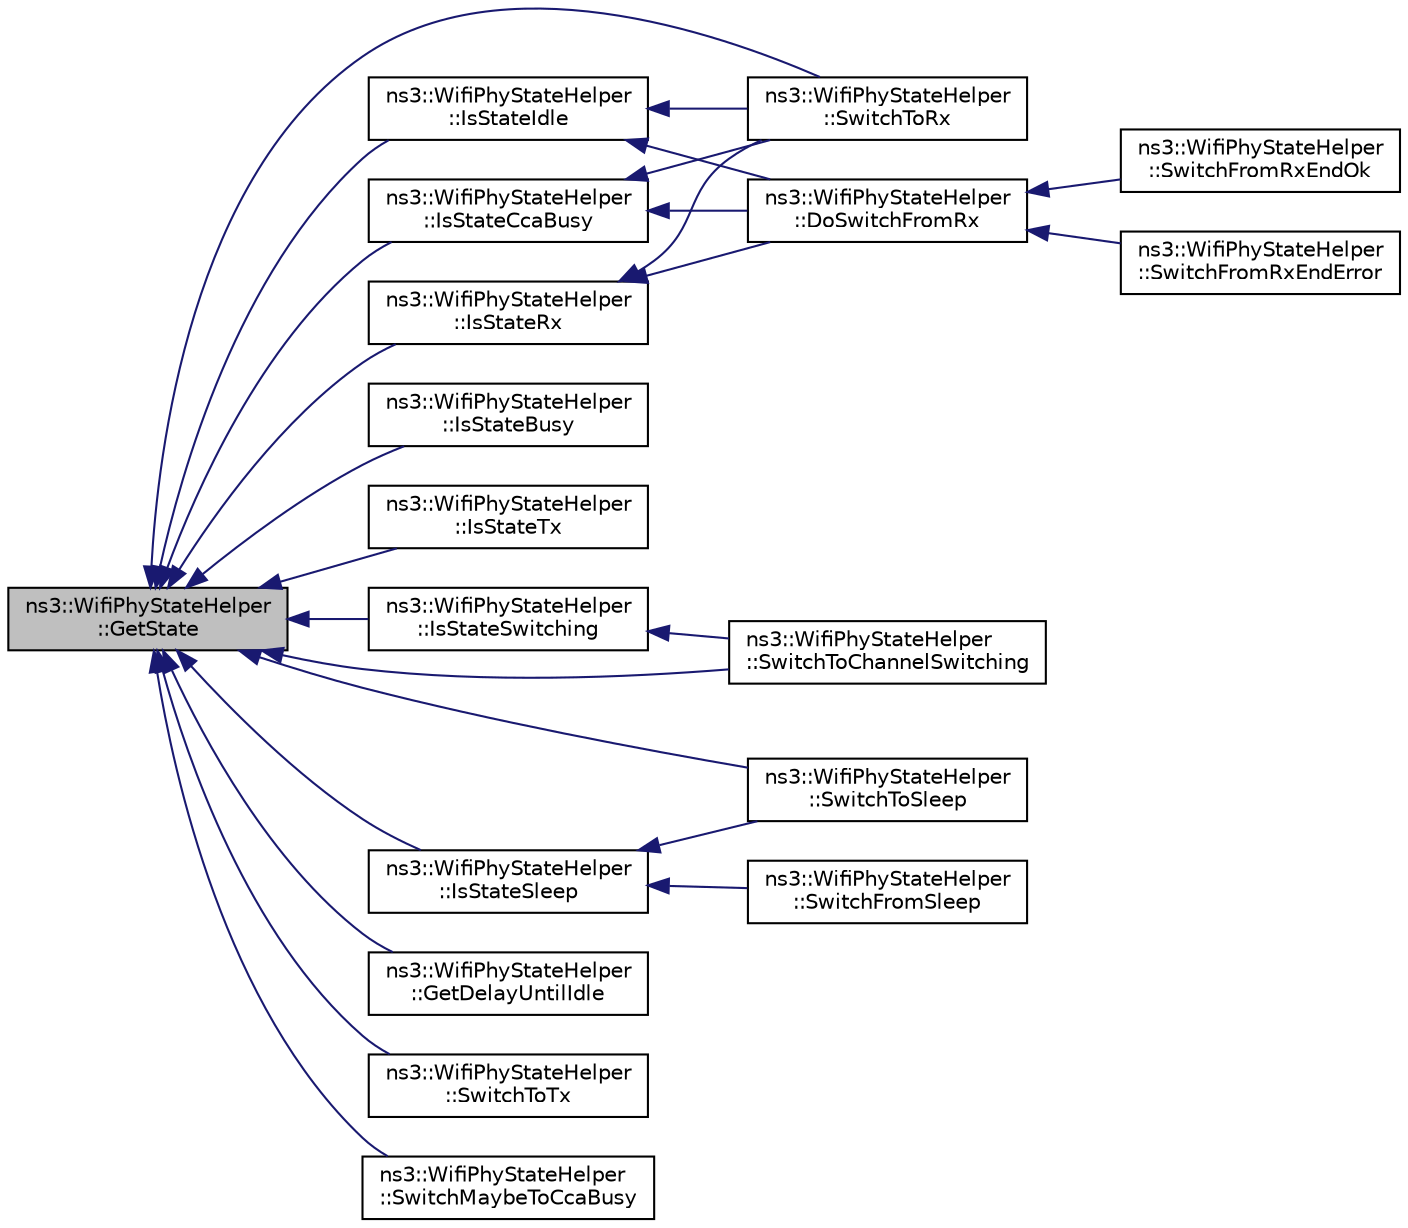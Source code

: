 digraph "ns3::WifiPhyStateHelper::GetState"
{
  edge [fontname="Helvetica",fontsize="10",labelfontname="Helvetica",labelfontsize="10"];
  node [fontname="Helvetica",fontsize="10",shape=record];
  rankdir="LR";
  Node1 [label="ns3::WifiPhyStateHelper\l::GetState",height=0.2,width=0.4,color="black", fillcolor="grey75", style="filled", fontcolor="black"];
  Node1 -> Node2 [dir="back",color="midnightblue",fontsize="10",style="solid"];
  Node2 [label="ns3::WifiPhyStateHelper\l::IsStateIdle",height=0.2,width=0.4,color="black", fillcolor="white", style="filled",URL="$d0/d9a/classns3_1_1WifiPhyStateHelper.html#ab32e1ddb34ae4a0694a17ccd968577d0"];
  Node2 -> Node3 [dir="back",color="midnightblue",fontsize="10",style="solid"];
  Node3 [label="ns3::WifiPhyStateHelper\l::SwitchToRx",height=0.2,width=0.4,color="black", fillcolor="white", style="filled",URL="$d0/d9a/classns3_1_1WifiPhyStateHelper.html#a0f2fc8bb8c61f94606b318bfc78b9003"];
  Node2 -> Node4 [dir="back",color="midnightblue",fontsize="10",style="solid"];
  Node4 [label="ns3::WifiPhyStateHelper\l::DoSwitchFromRx",height=0.2,width=0.4,color="black", fillcolor="white", style="filled",URL="$d0/d9a/classns3_1_1WifiPhyStateHelper.html#a1f57e08c21efb84c6a34a832c19966d8"];
  Node4 -> Node5 [dir="back",color="midnightblue",fontsize="10",style="solid"];
  Node5 [label="ns3::WifiPhyStateHelper\l::SwitchFromRxEndOk",height=0.2,width=0.4,color="black", fillcolor="white", style="filled",URL="$d0/d9a/classns3_1_1WifiPhyStateHelper.html#af0924cd0961ff240d929cf06e42b2f65"];
  Node4 -> Node6 [dir="back",color="midnightblue",fontsize="10",style="solid"];
  Node6 [label="ns3::WifiPhyStateHelper\l::SwitchFromRxEndError",height=0.2,width=0.4,color="black", fillcolor="white", style="filled",URL="$d0/d9a/classns3_1_1WifiPhyStateHelper.html#a1a7ed444914c9669b886853589e71879"];
  Node1 -> Node7 [dir="back",color="midnightblue",fontsize="10",style="solid"];
  Node7 [label="ns3::WifiPhyStateHelper\l::IsStateBusy",height=0.2,width=0.4,color="black", fillcolor="white", style="filled",URL="$d0/d9a/classns3_1_1WifiPhyStateHelper.html#a7746815d9f93655cbf9574410a2b1fbc"];
  Node1 -> Node8 [dir="back",color="midnightblue",fontsize="10",style="solid"];
  Node8 [label="ns3::WifiPhyStateHelper\l::IsStateCcaBusy",height=0.2,width=0.4,color="black", fillcolor="white", style="filled",URL="$d0/d9a/classns3_1_1WifiPhyStateHelper.html#a2389e7fcd316f5a62ca0702062d6cede"];
  Node8 -> Node3 [dir="back",color="midnightblue",fontsize="10",style="solid"];
  Node8 -> Node4 [dir="back",color="midnightblue",fontsize="10",style="solid"];
  Node1 -> Node9 [dir="back",color="midnightblue",fontsize="10",style="solid"];
  Node9 [label="ns3::WifiPhyStateHelper\l::IsStateRx",height=0.2,width=0.4,color="black", fillcolor="white", style="filled",URL="$d0/d9a/classns3_1_1WifiPhyStateHelper.html#a3a657fca59415d0342ea7b1e9ec9d626"];
  Node9 -> Node3 [dir="back",color="midnightblue",fontsize="10",style="solid"];
  Node9 -> Node4 [dir="back",color="midnightblue",fontsize="10",style="solid"];
  Node1 -> Node10 [dir="back",color="midnightblue",fontsize="10",style="solid"];
  Node10 [label="ns3::WifiPhyStateHelper\l::IsStateTx",height=0.2,width=0.4,color="black", fillcolor="white", style="filled",URL="$d0/d9a/classns3_1_1WifiPhyStateHelper.html#a182ae8e37bd9a3cf60731c34a2ac8153"];
  Node1 -> Node11 [dir="back",color="midnightblue",fontsize="10",style="solid"];
  Node11 [label="ns3::WifiPhyStateHelper\l::IsStateSwitching",height=0.2,width=0.4,color="black", fillcolor="white", style="filled",URL="$d0/d9a/classns3_1_1WifiPhyStateHelper.html#aa7b770c164848551da55b985663c2ed4"];
  Node11 -> Node12 [dir="back",color="midnightblue",fontsize="10",style="solid"];
  Node12 [label="ns3::WifiPhyStateHelper\l::SwitchToChannelSwitching",height=0.2,width=0.4,color="black", fillcolor="white", style="filled",URL="$d0/d9a/classns3_1_1WifiPhyStateHelper.html#a4c14c3353b20a14934e20ece92bf411a"];
  Node1 -> Node13 [dir="back",color="midnightblue",fontsize="10",style="solid"];
  Node13 [label="ns3::WifiPhyStateHelper\l::IsStateSleep",height=0.2,width=0.4,color="black", fillcolor="white", style="filled",URL="$d0/d9a/classns3_1_1WifiPhyStateHelper.html#ad9aa4dee680ddef1655ab5bd87d4d45a"];
  Node13 -> Node14 [dir="back",color="midnightblue",fontsize="10",style="solid"];
  Node14 [label="ns3::WifiPhyStateHelper\l::SwitchToSleep",height=0.2,width=0.4,color="black", fillcolor="white", style="filled",URL="$d0/d9a/classns3_1_1WifiPhyStateHelper.html#adf92a7cf71fe546d59f10e8308a10df2"];
  Node13 -> Node15 [dir="back",color="midnightblue",fontsize="10",style="solid"];
  Node15 [label="ns3::WifiPhyStateHelper\l::SwitchFromSleep",height=0.2,width=0.4,color="black", fillcolor="white", style="filled",URL="$d0/d9a/classns3_1_1WifiPhyStateHelper.html#adfa6b4ce47455491dbbd82a97b601cfb"];
  Node1 -> Node16 [dir="back",color="midnightblue",fontsize="10",style="solid"];
  Node16 [label="ns3::WifiPhyStateHelper\l::GetDelayUntilIdle",height=0.2,width=0.4,color="black", fillcolor="white", style="filled",URL="$d0/d9a/classns3_1_1WifiPhyStateHelper.html#adc1c26ce9f4b25a4628eee695829d739"];
  Node1 -> Node17 [dir="back",color="midnightblue",fontsize="10",style="solid"];
  Node17 [label="ns3::WifiPhyStateHelper\l::SwitchToTx",height=0.2,width=0.4,color="black", fillcolor="white", style="filled",URL="$d0/d9a/classns3_1_1WifiPhyStateHelper.html#a52483ec883b8a19de148abab5c8ecb62"];
  Node1 -> Node3 [dir="back",color="midnightblue",fontsize="10",style="solid"];
  Node1 -> Node12 [dir="back",color="midnightblue",fontsize="10",style="solid"];
  Node1 -> Node18 [dir="back",color="midnightblue",fontsize="10",style="solid"];
  Node18 [label="ns3::WifiPhyStateHelper\l::SwitchMaybeToCcaBusy",height=0.2,width=0.4,color="black", fillcolor="white", style="filled",URL="$d0/d9a/classns3_1_1WifiPhyStateHelper.html#ad9963e635d1ce21687f75a4908932be8"];
  Node1 -> Node14 [dir="back",color="midnightblue",fontsize="10",style="solid"];
}
